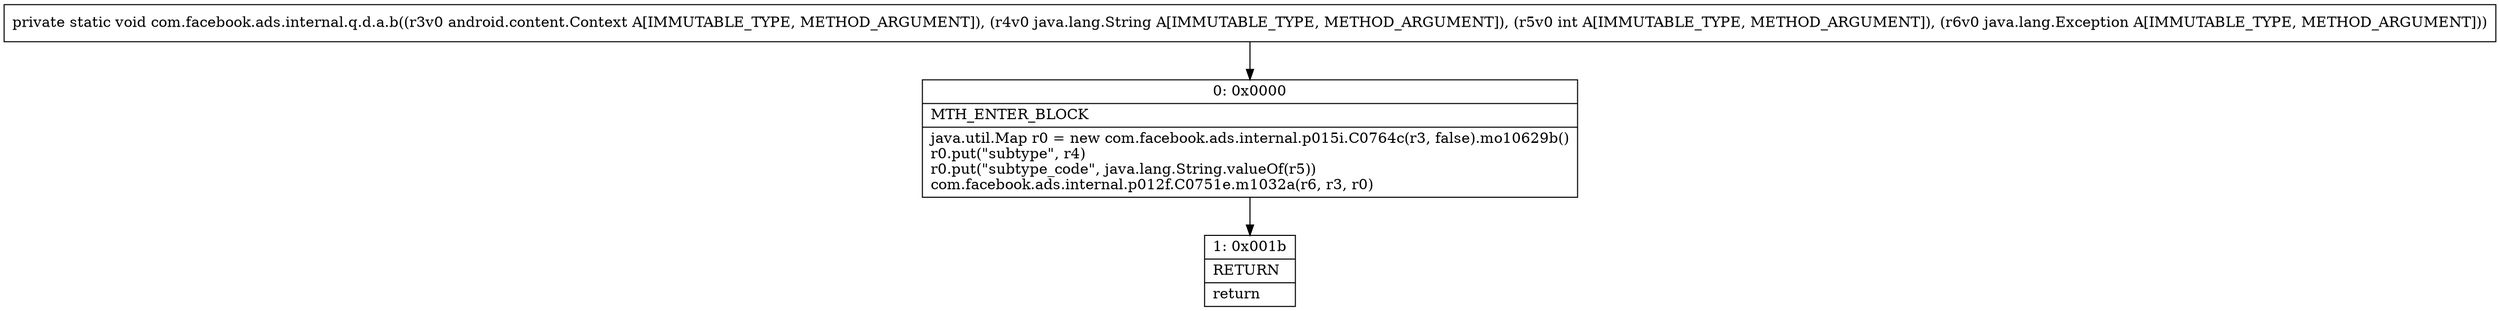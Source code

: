 digraph "CFG forcom.facebook.ads.internal.q.d.a.b(Landroid\/content\/Context;Ljava\/lang\/String;ILjava\/lang\/Exception;)V" {
Node_0 [shape=record,label="{0\:\ 0x0000|MTH_ENTER_BLOCK\l|java.util.Map r0 = new com.facebook.ads.internal.p015i.C0764c(r3, false).mo10629b()\lr0.put(\"subtype\", r4)\lr0.put(\"subtype_code\", java.lang.String.valueOf(r5))\lcom.facebook.ads.internal.p012f.C0751e.m1032a(r6, r3, r0)\l}"];
Node_1 [shape=record,label="{1\:\ 0x001b|RETURN\l|return\l}"];
MethodNode[shape=record,label="{private static void com.facebook.ads.internal.q.d.a.b((r3v0 android.content.Context A[IMMUTABLE_TYPE, METHOD_ARGUMENT]), (r4v0 java.lang.String A[IMMUTABLE_TYPE, METHOD_ARGUMENT]), (r5v0 int A[IMMUTABLE_TYPE, METHOD_ARGUMENT]), (r6v0 java.lang.Exception A[IMMUTABLE_TYPE, METHOD_ARGUMENT])) }"];
MethodNode -> Node_0;
Node_0 -> Node_1;
}


